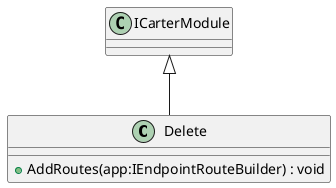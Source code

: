 @startuml
class Delete {
    + AddRoutes(app:IEndpointRouteBuilder) : void
}
ICarterModule <|-- Delete
@enduml
